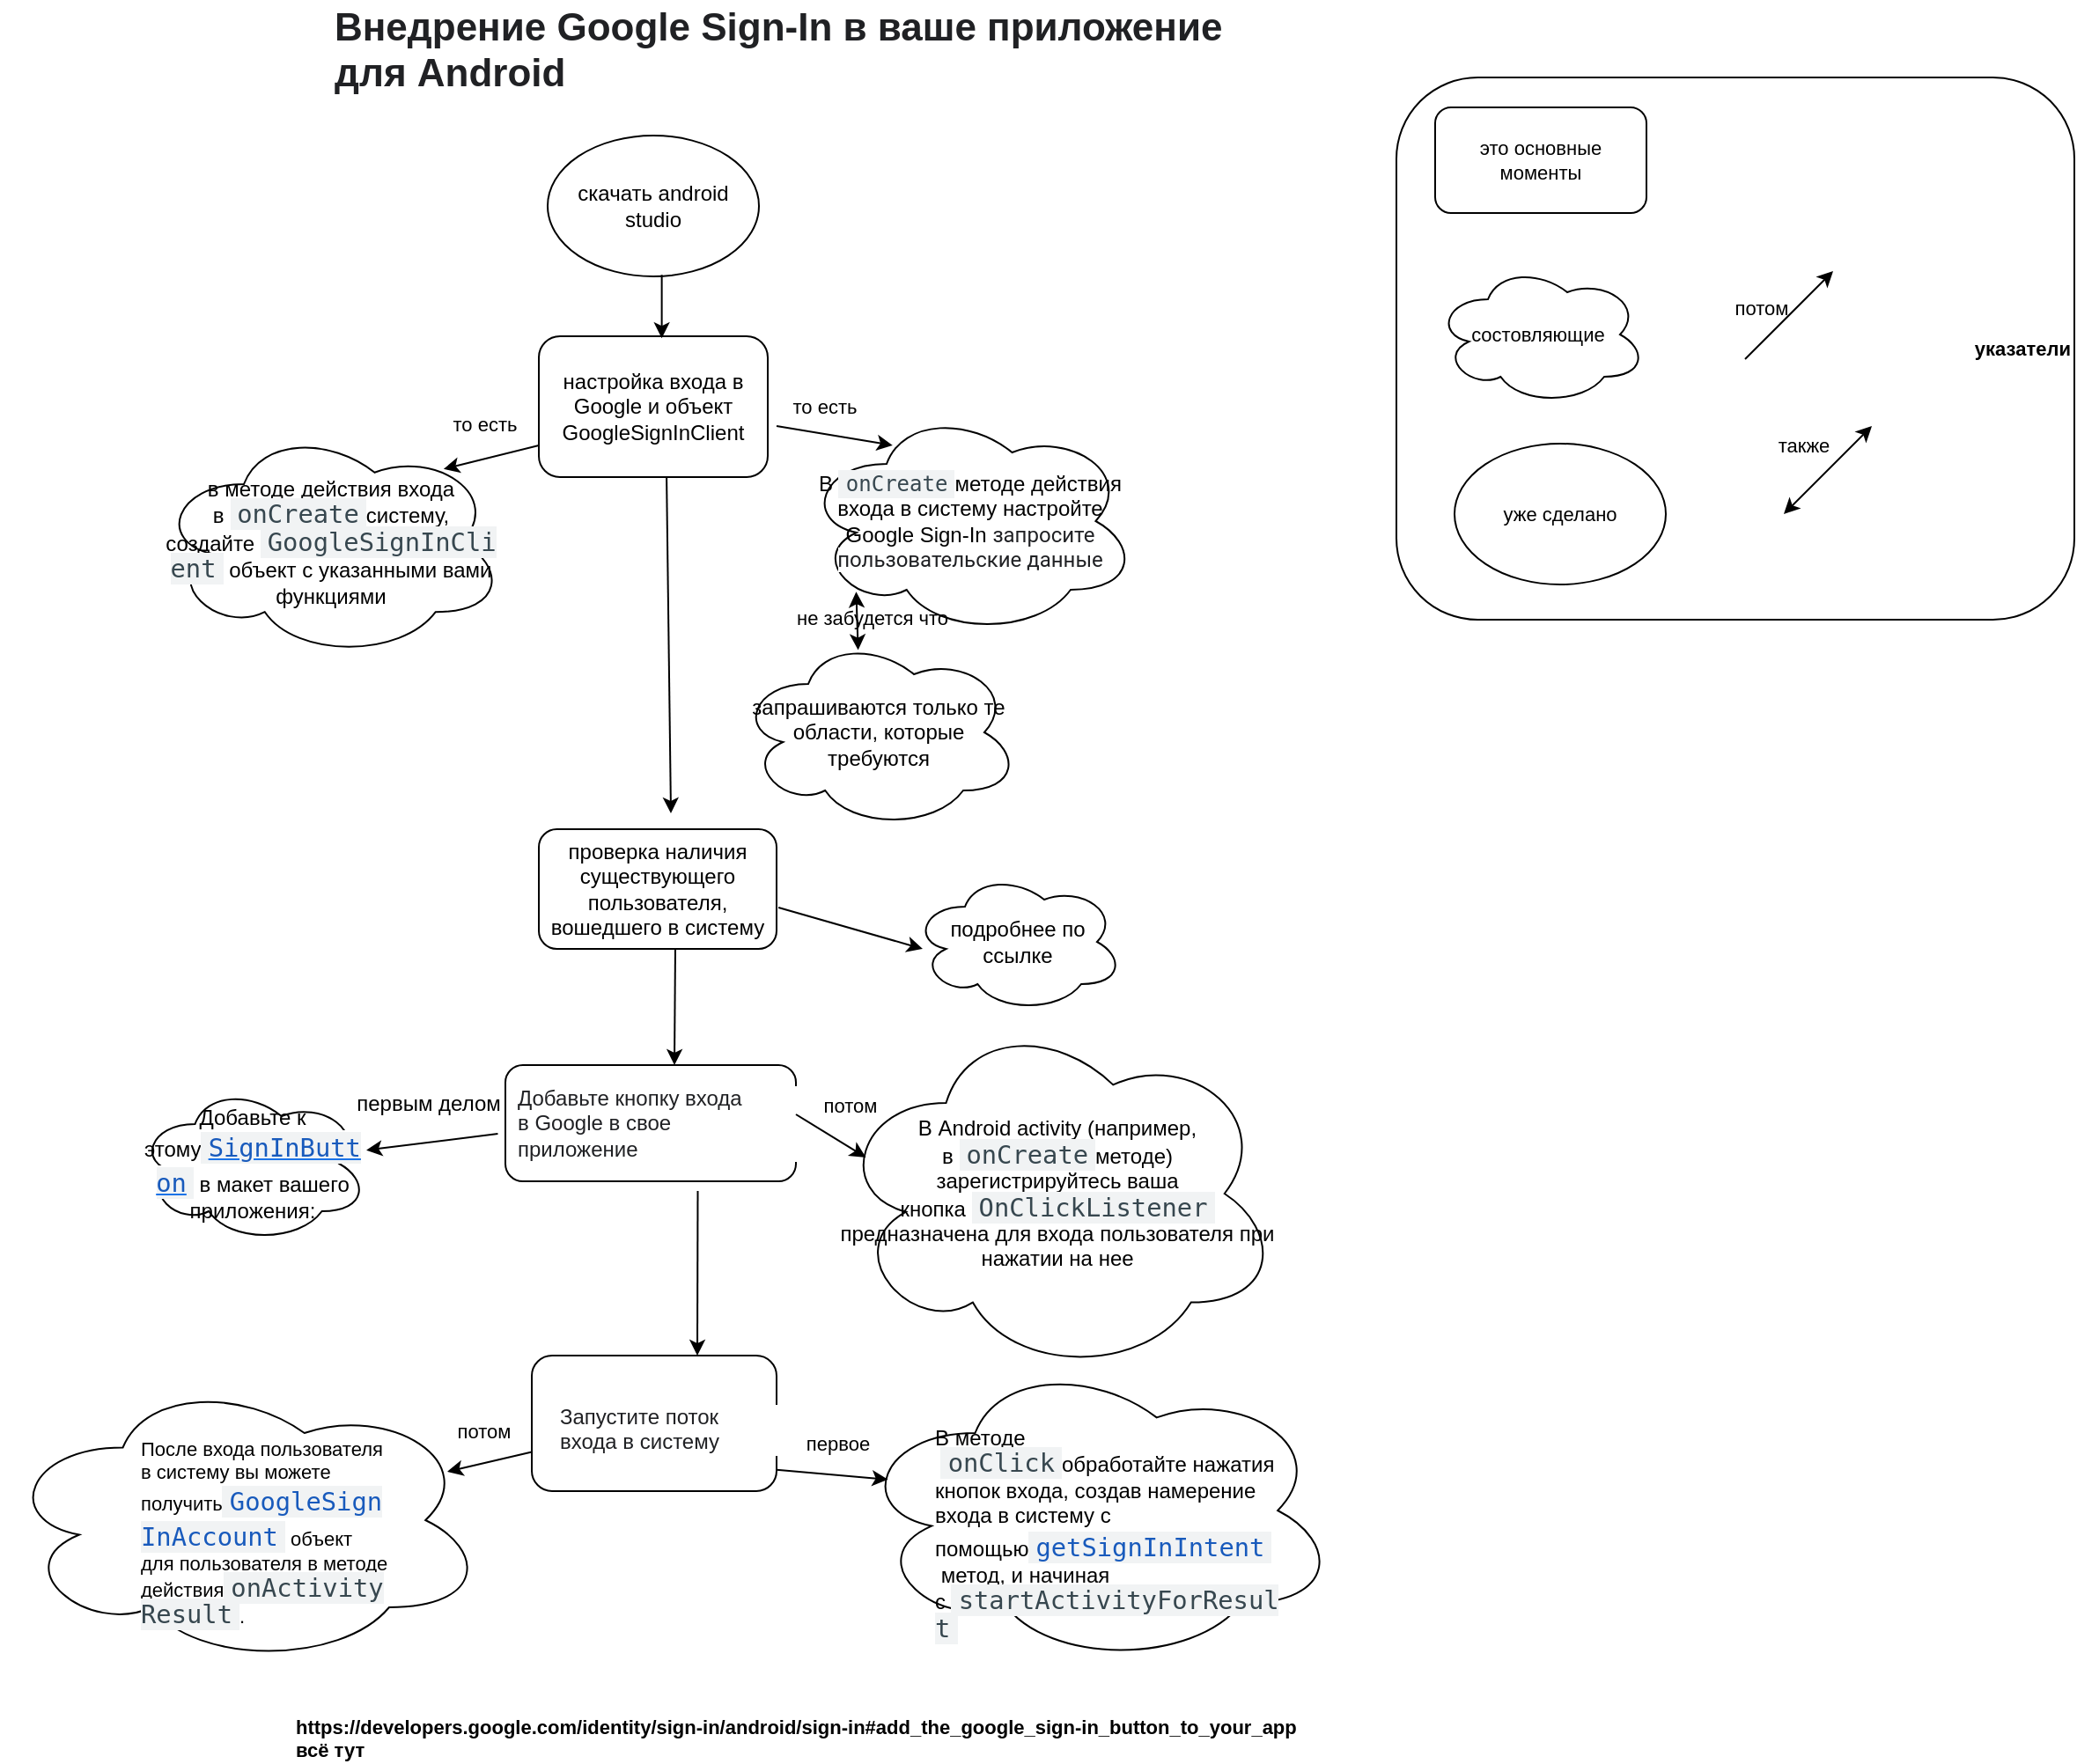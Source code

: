 <mxfile version="14.0.0" type="google"><diagram id="JvsCYqF-kje19roKrkfi" name="Страница 1"><mxGraphModel dx="1185" dy="1807" grid="1" gridSize="11" guides="1" tooltips="1" connect="1" arrows="1" fold="1" page="1" pageScale="1" pageWidth="827" pageHeight="1169" math="0" shadow="0"><root><mxCell id="0"/><mxCell id="1" parent="0"/><mxCell id="VANveH8IKaWtPXoAei0v-50" value="&lt;b&gt;указатели&lt;/b&gt;" style="rounded=1;whiteSpace=wrap;html=1;fontSize=11;align=right;" vertex="1" parent="1"><mxGeometry x="847" y="-77" width="385" height="308" as="geometry"/></mxCell><mxCell id="VANveH8IKaWtPXoAei0v-38" value="" style="ellipse;shape=cloud;whiteSpace=wrap;html=1;fontSize=11;align=center;" vertex="1" parent="1"><mxGeometry x="55" y="660" width="275" height="165" as="geometry"/></mxCell><mxCell id="VANveH8IKaWtPXoAei0v-34" value="" style="ellipse;shape=cloud;whiteSpace=wrap;html=1;fontSize=12;align=center;" vertex="1" parent="1"><mxGeometry x="539" y="649" width="275" height="176" as="geometry"/></mxCell><mxCell id="VANveH8IKaWtPXoAei0v-31" value="" style="rounded=1;whiteSpace=wrap;html=1;fontSize=12;align=center;" vertex="1" parent="1"><mxGeometry x="356" y="649" width="139" height="77" as="geometry"/></mxCell><mxCell id="VANveH8IKaWtPXoAei0v-22" value="" style="rounded=1;whiteSpace=wrap;html=1;fontSize=12;align=center;" vertex="1" parent="1"><mxGeometry x="341" y="484" width="165" height="66" as="geometry"/></mxCell><mxCell id="VANveH8IKaWtPXoAei0v-1" value="скачать android studio" style="ellipse;whiteSpace=wrap;html=1;" vertex="1" parent="1"><mxGeometry x="365" y="-44" width="120" height="80" as="geometry"/></mxCell><mxCell id="VANveH8IKaWtPXoAei0v-3" value="настройка входа в Google и объект GoogleSignInClient" style="rounded=1;whiteSpace=wrap;html=1;" vertex="1" parent="1"><mxGeometry x="360" y="70" width="130" height="80" as="geometry"/></mxCell><mxCell id="VANveH8IKaWtPXoAei0v-4" value="запрашиваются только те области, которые требуются" style="ellipse;shape=cloud;whiteSpace=wrap;html=1;" vertex="1" parent="1"><mxGeometry x="473" y="240" width="160" height="110" as="geometry"/></mxCell><mxCell id="VANveH8IKaWtPXoAei0v-5" value="&lt;font style=&quot;font-size: 12px&quot;&gt;В&amp;nbsp;&lt;code translate=&quot;no&quot; dir=&quot;ltr&quot; style=&quot;box-sizing: inherit ; background: rgb(241 , 243 , 244) ; color: rgb(55 , 71 , 79) ; font-stretch: normal ; line-height: 1 ; font-family: &amp;#34;roboto mono&amp;#34; , monospace ; padding: 1px 4px ; text-align: left ; word-break: break-word ; direction: ltr&quot;&gt;onCreate&lt;/code&gt;методе действия входа в систему настройте Google Sign-In&amp;nbsp;&lt;span style=&quot;color: rgb(32 , 33 , 36) ; font-family: &amp;#34;roboto&amp;#34; , &amp;#34;noto sans&amp;#34; , &amp;#34;noto sans jp&amp;#34; , &amp;#34;noto sans kr&amp;#34; , &amp;#34;noto naskh arabic&amp;#34; , &amp;#34;noto sans thai&amp;#34; , &amp;#34;noto sans hebrew&amp;#34; , &amp;#34;noto sans bengali&amp;#34; , sans-serif ; text-align: left ; background-color: rgb(255 , 255 , 255)&quot;&gt;&lt;font style=&quot;font-size: 12px&quot;&gt;запросите пользовательские данные&lt;/font&gt;&lt;/span&gt;&lt;/font&gt;" style="ellipse;shape=cloud;whiteSpace=wrap;html=1;" vertex="1" parent="1"><mxGeometry x="510" y="110" width="190" height="130" as="geometry"/></mxCell><mxCell id="VANveH8IKaWtPXoAei0v-6" value="" style="endArrow=classic;startArrow=classic;html=1;exitX=0.159;exitY=0.809;exitDx=0;exitDy=0;exitPerimeter=0;entryX=0.427;entryY=0.075;entryDx=0;entryDy=0;entryPerimeter=0;" edge="1" parent="1" source="VANveH8IKaWtPXoAei0v-5" target="VANveH8IKaWtPXoAei0v-4"><mxGeometry width="50" height="50" relative="1" as="geometry"><mxPoint x="650" y="140" as="sourcePoint"/><mxPoint x="700" y="90" as="targetPoint"/><Array as="points"/></mxGeometry></mxCell><mxCell id="VANveH8IKaWtPXoAei0v-7" value="" style="endArrow=classic;html=1;entryX=0.268;entryY=0.169;entryDx=0;entryDy=0;entryPerimeter=0;" edge="1" parent="1" target="VANveH8IKaWtPXoAei0v-5"><mxGeometry width="50" height="50" relative="1" as="geometry"><mxPoint x="495" y="121" as="sourcePoint"/><mxPoint x="480" y="160" as="targetPoint"/></mxGeometry></mxCell><mxCell id="VANveH8IKaWtPXoAei0v-10" value="то есть" style="edgeLabel;html=1;align=center;verticalAlign=middle;resizable=0;points=[];" vertex="1" connectable="0" parent="VANveH8IKaWtPXoAei0v-7"><mxGeometry x="-0.197" y="2" relative="1" as="geometry"><mxPoint y="-13.44" as="offset"/></mxGeometry></mxCell><mxCell id="VANveH8IKaWtPXoAei0v-8" value="в методе действия входа в&amp;nbsp;&lt;code translate=&quot;no&quot; dir=&quot;ltr&quot; style=&quot;box-sizing: inherit ; background: rgb(241 , 243 , 244) ; color: rgb(55 , 71 , 79) ; font-stretch: normal ; font-size: 14.4px ; line-height: 1 ; font-family: &amp;#34;roboto mono&amp;#34; , monospace ; padding: 1px 4px ; text-align: left ; word-break: break-word ; direction: ltr&quot;&gt;onCreate&lt;/code&gt;систему, создайте&amp;nbsp;&lt;code translate=&quot;no&quot; dir=&quot;ltr&quot; style=&quot;box-sizing: inherit ; background: rgb(241 , 243 , 244) ; color: rgb(55 , 71 , 79) ; font-stretch: normal ; font-size: 14.4px ; line-height: 1 ; font-family: &amp;#34;roboto mono&amp;#34; , monospace ; padding: 1px 4px ; text-align: left ; word-break: break-word ; direction: ltr&quot;&gt;GoogleSignInClient&lt;/code&gt;&amp;nbsp;объект с указанными вами функциями" style="ellipse;shape=cloud;whiteSpace=wrap;html=1;" vertex="1" parent="1"><mxGeometry x="143" y="121" width="198" height="132" as="geometry"/></mxCell><mxCell id="VANveH8IKaWtPXoAei0v-9" value="" style="endArrow=classic;html=1;exitX=0.54;exitY=0.989;exitDx=0;exitDy=0;exitPerimeter=0;entryX=0.537;entryY=0.014;entryDx=0;entryDy=0;entryPerimeter=0;" edge="1" parent="1" source="VANveH8IKaWtPXoAei0v-1" target="VANveH8IKaWtPXoAei0v-3"><mxGeometry width="50" height="50" relative="1" as="geometry"><mxPoint x="396" y="83" as="sourcePoint"/><mxPoint x="446" y="33" as="targetPoint"/></mxGeometry></mxCell><mxCell id="VANveH8IKaWtPXoAei0v-11" value="" style="endArrow=classic;html=1;entryX=0.823;entryY=0.185;entryDx=0;entryDy=0;entryPerimeter=0;" edge="1" parent="1" target="VANveH8IKaWtPXoAei0v-8"><mxGeometry width="50" height="50" relative="1" as="geometry"><mxPoint x="360" y="132" as="sourcePoint"/><mxPoint x="314" y="148" as="targetPoint"/></mxGeometry></mxCell><mxCell id="VANveH8IKaWtPXoAei0v-12" value="&lt;font style=&quot;font-size: 11px&quot;&gt;то есть&lt;/font&gt;" style="text;html=1;align=center;verticalAlign=middle;resizable=0;points=[];autosize=1;" vertex="1" parent="1"><mxGeometry x="301" y="109" width="55" height="22" as="geometry"/></mxCell><mxCell id="VANveH8IKaWtPXoAei0v-13" value="&lt;font style=&quot;font-size: 11px&quot;&gt;не забудется что&lt;/font&gt;" style="text;html=1;align=center;verticalAlign=middle;resizable=0;points=[];autosize=1;" vertex="1" parent="1"><mxGeometry x="499" y="219" width="99" height="22" as="geometry"/></mxCell><mxCell id="VANveH8IKaWtPXoAei0v-15" value="проверка наличия существующего пользователя, вошедшего в систему" style="rounded=1;whiteSpace=wrap;html=1;align=center;" vertex="1" parent="1"><mxGeometry x="360" y="350" width="135" height="68" as="geometry"/></mxCell><mxCell id="VANveH8IKaWtPXoAei0v-16" value="" style="endArrow=classic;html=1;exitX=1.008;exitY=0.655;exitDx=0;exitDy=0;exitPerimeter=0;" edge="1" parent="1" source="VANveH8IKaWtPXoAei0v-15"><mxGeometry width="50" height="50" relative="1" as="geometry"><mxPoint x="528" y="435" as="sourcePoint"/><mxPoint x="578" y="418" as="targetPoint"/></mxGeometry></mxCell><mxCell id="VANveH8IKaWtPXoAei0v-17" value="" style="endArrow=classic;html=1;exitX=0.558;exitY=0.996;exitDx=0;exitDy=0;exitPerimeter=0;" edge="1" parent="1" source="VANveH8IKaWtPXoAei0v-3"><mxGeometry width="50" height="50" relative="1" as="geometry"><mxPoint x="385" y="292" as="sourcePoint"/><mxPoint x="435" y="341" as="targetPoint"/></mxGeometry></mxCell><mxCell id="VANveH8IKaWtPXoAei0v-18" value="подробнее по ссылке" style="ellipse;shape=cloud;whiteSpace=wrap;html=1;align=center;" vertex="1" parent="1"><mxGeometry x="572" y="374" width="120" height="80" as="geometry"/></mxCell><mxCell id="VANveH8IKaWtPXoAei0v-19" value="" style="endArrow=classic;html=1;exitX=0.574;exitY=1;exitDx=0;exitDy=0;exitPerimeter=0;" edge="1" parent="1" source="VANveH8IKaWtPXoAei0v-15"><mxGeometry width="50" height="50" relative="1" as="geometry"><mxPoint x="440" y="556" as="sourcePoint"/><mxPoint x="437" y="484" as="targetPoint"/></mxGeometry></mxCell><mxCell id="VANveH8IKaWtPXoAei0v-21" value="&lt;h2 id=&quot;add_the_google_sign-in_button_to_your_app&quot; style=&quot;box-sizing: inherit ; outline: 0px ; font-style: normal ; letter-spacing: normal ; margin-right: -40px ; overflow: hidden ; text-overflow: ellipsis ; padding-right: 40px ; color: rgb(32 , 33 , 36) ; text-indent: 0px ; text-transform: none ; word-spacing: 0px ; background-color: rgb(255 , 255 , 255) ; font-size: 12px&quot;&gt;&lt;span style=&quot;font-weight: normal&quot;&gt;Добавьте кнопку входа в Google в свое приложение&lt;/span&gt;&lt;/h2&gt;" style="text;whiteSpace=wrap;html=1;fontSize=12;fontStyle=1" vertex="1" parent="1"><mxGeometry x="346" y="478.5" width="139" height="77" as="geometry"/></mxCell><mxCell id="VANveH8IKaWtPXoAei0v-23" value="Добавьте к этому&lt;a href=&quot;https://developers.google.com/android/reference/com/google/android/gms/common/SignInButton&quot; style=&quot;box-sizing: inherit ; color: rgb(26 , 115 , 232) ; outline: 0px ; word-break: break-word ; font-family: &amp;#34;roboto&amp;#34; , &amp;#34;noto sans&amp;#34; , &amp;#34;noto sans jp&amp;#34; , &amp;#34;noto sans kr&amp;#34; , &amp;#34;noto naskh arabic&amp;#34; , &amp;#34;noto sans thai&amp;#34; , &amp;#34;noto sans hebrew&amp;#34; , &amp;#34;noto sans bengali&amp;#34; , sans-serif ; font-size: 16px ; text-align: left ; background-color: rgb(255 , 255 , 255)&quot;&gt;&lt;code translate=&quot;no&quot; dir=&quot;ltr&quot; style=&quot;box-sizing: inherit ; background: rgb(241 , 243 , 244) ; color: rgb(24 , 90 , 188) ; font-stretch: normal ; font-size: 14.4px ; line-height: 1 ; font-family: &amp;#34;roboto mono&amp;#34; , monospace ; padding: 1px 4px ; word-break: break-word ; direction: ltr&quot;&gt;SignInButton&lt;/code&gt;&lt;/a&gt;&amp;nbsp;в макет вашего приложения:" style="ellipse;shape=cloud;whiteSpace=wrap;html=1;fontSize=12;align=center;" vertex="1" parent="1"><mxGeometry x="132" y="495" width="131" height="90" as="geometry"/></mxCell><mxCell id="VANveH8IKaWtPXoAei0v-24" value="" style="endArrow=classic;html=1;fontSize=12;exitX=-0.026;exitY=0.591;exitDx=0;exitDy=0;exitPerimeter=0;" edge="1" parent="1" source="VANveH8IKaWtPXoAei0v-22" target="VANveH8IKaWtPXoAei0v-23"><mxGeometry width="50" height="50" relative="1" as="geometry"><mxPoint x="275" y="545" as="sourcePoint"/><mxPoint x="325" y="495" as="targetPoint"/></mxGeometry></mxCell><mxCell id="VANveH8IKaWtPXoAei0v-25" value="первым делом" style="text;html=1;align=center;verticalAlign=middle;resizable=0;points=[];autosize=1;fontSize=12;" vertex="1" parent="1"><mxGeometry x="247" y="495" width="99" height="22" as="geometry"/></mxCell><mxCell id="VANveH8IKaWtPXoAei0v-26" value="В Android activity (например, в&amp;nbsp;&lt;code translate=&quot;no&quot; dir=&quot;ltr&quot; style=&quot;box-sizing: inherit ; background: rgb(241 , 243 , 244) ; color: rgb(55 , 71 , 79) ; font-stretch: normal ; font-size: 14.4px ; line-height: 1 ; font-family: &amp;#34;roboto mono&amp;#34; , monospace ; padding: 1px 4px ; text-align: left ; word-break: break-word ; direction: ltr&quot;&gt;onCreate&lt;/code&gt;методе) зарегистрируйтесь&amp;nbsp;ваша кнопка&amp;nbsp;&lt;code translate=&quot;no&quot; dir=&quot;ltr&quot; style=&quot;box-sizing: inherit ; background: rgb(241 , 243 , 244) ; color: rgb(55 , 71 , 79) ; font-stretch: normal ; font-size: 14.4px ; line-height: 1 ; font-family: &amp;#34;roboto mono&amp;#34; , monospace ; padding: 1px 4px ; text-align: left ; word-break: break-word ; direction: ltr&quot;&gt;OnClickListener&lt;/code&gt;предназначена для входа пользователя при нажатии на нее" style="ellipse;shape=cloud;whiteSpace=wrap;html=1;fontSize=12;align=center;" vertex="1" parent="1"><mxGeometry x="528" y="454" width="253" height="206" as="geometry"/></mxCell><mxCell id="VANveH8IKaWtPXoAei0v-27" value="" style="endArrow=classic;html=1;fontSize=12;entryX=0.07;entryY=0.4;entryDx=0;entryDy=0;entryPerimeter=0;" edge="1" parent="1" target="VANveH8IKaWtPXoAei0v-26"><mxGeometry width="50" height="50" relative="1" as="geometry"><mxPoint x="506" y="512" as="sourcePoint"/><mxPoint x="556" y="462" as="targetPoint"/></mxGeometry></mxCell><mxCell id="VANveH8IKaWtPXoAei0v-28" value="потом" style="text;html=1;strokeColor=none;fillColor=none;align=center;verticalAlign=middle;whiteSpace=wrap;rounded=0;fontSize=11;" vertex="1" parent="1"><mxGeometry x="517" y="497" width="40" height="20" as="geometry"/></mxCell><mxCell id="VANveH8IKaWtPXoAei0v-29" value="" style="endArrow=classic;html=1;fontSize=11;exitX=0.75;exitY=1;exitDx=0;exitDy=0;" edge="1" parent="1" source="VANveH8IKaWtPXoAei0v-21"><mxGeometry width="50" height="50" relative="1" as="geometry"><mxPoint x="407" y="699" as="sourcePoint"/><mxPoint x="450" y="649" as="targetPoint"/></mxGeometry></mxCell><mxCell id="VANveH8IKaWtPXoAei0v-30" value="&lt;h2 id=&quot;start_the_sign-in_flow&quot; style=&quot;box-sizing: inherit ; outline: 0px ; font-style: normal ; letter-spacing: normal ; margin-right: -40px ; overflow: hidden ; text-overflow: ellipsis ; padding-right: 40px ; color: rgb(32 , 33 , 36) ; text-indent: 0px ; text-transform: none ; word-spacing: 0px ; background-color: rgb(255 , 255 , 255) ; font-size: 12px&quot;&gt;&lt;span style=&quot;font-weight: normal&quot;&gt;Запустите поток входа в систему&lt;/span&gt;&lt;/h2&gt;" style="text;whiteSpace=wrap;html=1;fontSize=12;" vertex="1" parent="1"><mxGeometry x="370" y="660" width="110" height="77" as="geometry"/></mxCell><mxCell id="VANveH8IKaWtPXoAei0v-33" value="В методе &lt;span&gt;&amp;nbsp;&lt;/span&gt;&lt;code translate=&quot;no&quot; dir=&quot;ltr&quot; style=&quot;box-sizing: inherit ; background: rgb(241 , 243 , 244) ; color: rgb(55 , 71 , 79) ; font: 500 14.4px / 1 &amp;#34;roboto mono&amp;#34; , monospace ; padding: 1px 4px ; direction: ltr ; text-align: left ; word-break: break-word ; letter-spacing: normal ; text-indent: 0px ; text-transform: none ; word-spacing: 0px&quot;&gt;onClick&lt;/code&gt;обработайте нажатия кнопок входа, создав&lt;span&gt;&amp;nbsp;&lt;/span&gt;намерение входа в систему с помощью&lt;a href=&quot;https://developers.google.com/android/reference/com/google/android/gms/auth/api/signin/GoogleSignInClient#getSignInIntent()&quot; style=&quot;box-sizing: inherit ; color: rgb(26 , 115 , 232) ; outline: 0px ; text-decoration: none ; word-break: break-word ; font-family: &amp;#34;roboto&amp;#34; , &amp;#34;noto sans&amp;#34; , &amp;#34;noto sans jp&amp;#34; , &amp;#34;noto sans kr&amp;#34; , &amp;#34;noto naskh arabic&amp;#34; , &amp;#34;noto sans thai&amp;#34; , &amp;#34;noto sans hebrew&amp;#34; , &amp;#34;noto sans bengali&amp;#34; , sans-serif ; font-size: 16px ; font-style: normal ; font-weight: 400 ; letter-spacing: normal ; text-align: left ; text-indent: 0px ; text-transform: none ; word-spacing: 0px ; background-color: rgb(255 , 255 , 255)&quot;&gt;&lt;code translate=&quot;no&quot; dir=&quot;ltr&quot; style=&quot;box-sizing: inherit ; background: rgb(241 , 243 , 244) ; color: rgb(24 , 90 , 188) ; font: 500 14.4px / 1 &amp;#34;roboto mono&amp;#34; , monospace ; padding: 1px 4px ; direction: ltr ; text-align: left ; word-break: break-word&quot;&gt;getSignInIntent&lt;/code&gt;&lt;/a&gt;&lt;span&gt;&amp;nbsp;&lt;/span&gt;метод, и начиная с&amp;nbsp;&lt;code translate=&quot;no&quot; dir=&quot;ltr&quot; style=&quot;box-sizing: inherit ; background: rgb(241 , 243 , 244) ; color: rgb(55 , 71 , 79) ; font: 500 14.4px / 1 &amp;#34;roboto mono&amp;#34; , monospace ; padding: 1px 4px ; direction: ltr ; text-align: left ; word-break: break-word ; letter-spacing: normal ; text-indent: 0px ; text-transform: none ; word-spacing: 0px&quot;&gt;startActivityForResult&lt;/code&gt;" style="text;whiteSpace=wrap;html=1;fontSize=12;" vertex="1" parent="1"><mxGeometry x="583" y="682" width="198" height="66" as="geometry"/></mxCell><mxCell id="VANveH8IKaWtPXoAei0v-35" value="" style="endArrow=classic;html=1;fontSize=12;exitX=1;exitY=0.842;exitDx=0;exitDy=0;exitPerimeter=0;entryX=0.07;entryY=0.4;entryDx=0;entryDy=0;entryPerimeter=0;" edge="1" parent="1" source="VANveH8IKaWtPXoAei0v-31" target="VANveH8IKaWtPXoAei0v-34"><mxGeometry width="50" height="50" relative="1" as="geometry"><mxPoint x="473" y="787" as="sourcePoint"/><mxPoint x="523" y="737" as="targetPoint"/></mxGeometry></mxCell><mxCell id="VANveH8IKaWtPXoAei0v-36" value="первое" style="text;html=1;strokeColor=none;fillColor=none;align=center;verticalAlign=middle;whiteSpace=wrap;rounded=0;fontSize=11;" vertex="1" parent="1"><mxGeometry x="510" y="689" width="40" height="20" as="geometry"/></mxCell><mxCell id="VANveH8IKaWtPXoAei0v-37" value="После входа пользователя в систему вы можете получить&lt;a href=&quot;https://developers.google.com/android/reference/com/google/android/gms/auth/api/signin/GoogleSignInAccount&quot; style=&quot;box-sizing: inherit; color: rgb(26, 115, 232); outline: 0px; text-decoration: none; word-break: break-word; font-family: roboto, &amp;quot;noto sans&amp;quot;, &amp;quot;noto sans jp&amp;quot;, &amp;quot;noto sans kr&amp;quot;, &amp;quot;noto naskh arabic&amp;quot;, &amp;quot;noto sans thai&amp;quot;, &amp;quot;noto sans hebrew&amp;quot;, &amp;quot;noto sans bengali&amp;quot;, sans-serif; font-size: 16px; font-style: normal; font-weight: 400; letter-spacing: normal; text-align: left; text-indent: 0px; text-transform: none; word-spacing: 0px; background-color: rgb(255, 255, 255);&quot;&gt;&lt;code translate=&quot;no&quot; dir=&quot;ltr&quot; style=&quot;box-sizing: inherit ; background: rgb(241 , 243 , 244) ; color: rgb(24 , 90 , 188) ; font: 500 14.4px / 1 &amp;quot;roboto mono&amp;quot; , monospace ; padding: 1px 4px ; direction: ltr ; text-align: left ; word-break: break-word&quot;&gt;GoogleSignInAccount&lt;/code&gt;&lt;/a&gt;&lt;span&gt;&amp;nbsp;&lt;/span&gt;объект для пользователя в методе действия&lt;code translate=&quot;no&quot; dir=&quot;ltr&quot; style=&quot;box-sizing: inherit; background: rgb(241, 243, 244); color: rgb(55, 71, 79); font: 500 14.4px / 1 &amp;quot;roboto mono&amp;quot;, monospace; padding: 1px 4px; direction: ltr; text-align: left; word-break: break-word; letter-spacing: normal; text-indent: 0px; text-transform: none; word-spacing: 0px;&quot;&gt;onActivityResult&lt;/code&gt;." style="text;whiteSpace=wrap;html=1;fontSize=11;" vertex="1" parent="1"><mxGeometry x="132" y="689" width="143" height="99" as="geometry"/></mxCell><mxCell id="VANveH8IKaWtPXoAei0v-39" value="" style="endArrow=classic;html=1;fontSize=11;entryX=0.92;entryY=0.333;entryDx=0;entryDy=0;entryPerimeter=0;" edge="1" parent="1" source="VANveH8IKaWtPXoAei0v-31" target="VANveH8IKaWtPXoAei0v-38"><mxGeometry width="50" height="50" relative="1" as="geometry"><mxPoint x="352" y="715" as="sourcePoint"/><mxPoint x="347" y="693" as="targetPoint"/></mxGeometry></mxCell><mxCell id="VANveH8IKaWtPXoAei0v-40" value="потом" style="text;html=1;strokeColor=none;fillColor=none;align=center;verticalAlign=middle;whiteSpace=wrap;rounded=0;fontSize=11;" vertex="1" parent="1"><mxGeometry x="309" y="682" width="40" height="20" as="geometry"/></mxCell><mxCell id="VANveH8IKaWtPXoAei0v-41" value="&lt;h1 class=&quot;devsite-page-title&quot; style=&quot;box-sizing: inherit ; outline: 0px ; color: rgb(32 , 33 , 36) ; font-style: normal ; letter-spacing: normal ; margin-top: 0px ; overflow: hidden ; text-overflow: ellipsis ; position: relative ; top: -4px ; text-indent: 0px ; text-transform: none ; word-spacing: 0px&quot;&gt;Внедрение Google Sign-In в ваше приложение для Android&lt;/h1&gt;" style="text;whiteSpace=wrap;html=1;fontSize=11;" vertex="1" parent="1"><mxGeometry x="242" y="-121" width="550" height="55" as="geometry"/></mxCell><UserObject label="&lt;b&gt;https://developers.google.com/identity/sign-in/android/sign-in#add_the_google_sign-in_button_to_your_app&lt;br&gt;всё тут&lt;/b&gt;" link="https://developers.google.com/identity/sign-in/android/sign-in#add_the_google_sign-in_button_to_your_app" id="VANveH8IKaWtPXoAei0v-42"><mxCell style="text;whiteSpace=wrap;html=1;fontSize=11;" vertex="1" parent="1"><mxGeometry x="220" y="847" width="671" height="33" as="geometry"/></mxCell></UserObject><mxCell id="VANveH8IKaWtPXoAei0v-43" value="это основные моменты" style="rounded=1;whiteSpace=wrap;html=1;fontSize=11;align=center;" vertex="1" parent="1"><mxGeometry x="869" y="-60" width="120" height="60" as="geometry"/></mxCell><mxCell id="VANveH8IKaWtPXoAei0v-44" value="состовляющие&amp;nbsp;" style="ellipse;shape=cloud;whiteSpace=wrap;html=1;fontSize=11;align=center;" vertex="1" parent="1"><mxGeometry x="869" y="29" width="120" height="80" as="geometry"/></mxCell><mxCell id="VANveH8IKaWtPXoAei0v-45" value="уже сделано" style="ellipse;whiteSpace=wrap;html=1;fontSize=11;align=center;" vertex="1" parent="1"><mxGeometry x="880" y="131" width="120" height="80" as="geometry"/></mxCell><mxCell id="VANveH8IKaWtPXoAei0v-46" value="" style="endArrow=classic;html=1;fontSize=11;" edge="1" parent="1"><mxGeometry width="50" height="50" relative="1" as="geometry"><mxPoint x="1045" y="83" as="sourcePoint"/><mxPoint x="1095" y="33" as="targetPoint"/></mxGeometry></mxCell><mxCell id="VANveH8IKaWtPXoAei0v-47" value="потом" style="text;html=1;align=center;verticalAlign=middle;resizable=0;points=[];autosize=1;fontSize=11;" vertex="1" parent="1"><mxGeometry x="1032" y="43" width="44" height="22" as="geometry"/></mxCell><mxCell id="VANveH8IKaWtPXoAei0v-48" value="" style="endArrow=classic;startArrow=classic;html=1;fontSize=11;" edge="1" parent="1"><mxGeometry width="50" height="50" relative="1" as="geometry"><mxPoint x="1067" y="171" as="sourcePoint"/><mxPoint x="1117" y="121" as="targetPoint"/></mxGeometry></mxCell><mxCell id="VANveH8IKaWtPXoAei0v-49" value="также" style="text;html=1;align=center;verticalAlign=middle;resizable=0;points=[];autosize=1;fontSize=11;" vertex="1" parent="1"><mxGeometry x="1056" y="121" width="44" height="22" as="geometry"/></mxCell></root></mxGraphModel></diagram></mxfile>